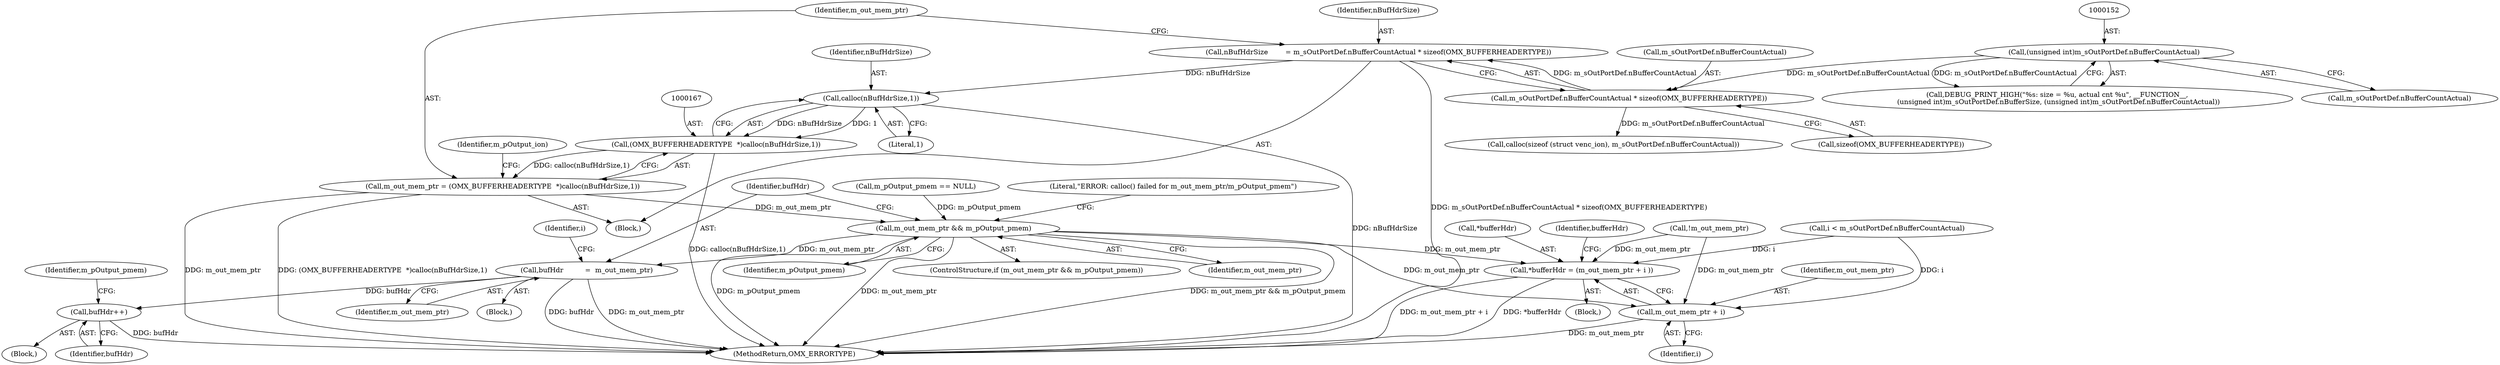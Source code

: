 digraph "0_Android_d575ecf607056d8e3328ef2eb56c52e98f81e87d_0@API" {
"1000156" [label="(Call,nBufHdrSize        = m_sOutPortDef.nBufferCountActual * sizeof(OMX_BUFFERHEADERTYPE))"];
"1000158" [label="(Call,m_sOutPortDef.nBufferCountActual * sizeof(OMX_BUFFERHEADERTYPE))"];
"1000151" [label="(Call,(unsigned int)m_sOutPortDef.nBufferCountActual)"];
"1000168" [label="(Call,calloc(nBufHdrSize,1))"];
"1000166" [label="(Call,(OMX_BUFFERHEADERTYPE  *)calloc(nBufHdrSize,1))"];
"1000164" [label="(Call,m_out_mem_ptr = (OMX_BUFFERHEADERTYPE  *)calloc(nBufHdrSize,1))"];
"1000210" [label="(Call,m_out_mem_ptr && m_pOutput_pmem)"];
"1000214" [label="(Call,bufHdr          =  m_out_mem_ptr)"];
"1000277" [label="(Call,bufHdr++)"];
"1000564" [label="(Call,*bufferHdr = (m_out_mem_ptr + i ))"];
"1000567" [label="(Call,m_out_mem_ptr + i)"];
"1000282" [label="(Identifier,m_pOutput_pmem)"];
"1000317" [label="(Literal,\"ERROR: calloc() failed for m_out_mem_ptr/m_pOutput_pmem\")"];
"1000569" [label="(Identifier,i)"];
"1000159" [label="(Call,m_sOutPortDef.nBufferCountActual)"];
"1000172" [label="(Identifier,m_pOutput_ion)"];
"1000170" [label="(Literal,1)"];
"1000573" [label="(Identifier,bufferHdr)"];
"1000136" [label="(Call,!m_out_mem_ptr)"];
"1000228" [label="(Block,)"];
"1000216" [label="(Identifier,m_out_mem_ptr)"];
"1000213" [label="(Block,)"];
"1000565" [label="(Call,*bufferHdr)"];
"1000138" [label="(Block,)"];
"1000215" [label="(Identifier,bufHdr)"];
"1000278" [label="(Identifier,bufHdr)"];
"1000169" [label="(Identifier,nBufHdrSize)"];
"1000151" [label="(Call,(unsigned int)m_sOutPortDef.nBufferCountActual)"];
"1000212" [label="(Identifier,m_pOutput_pmem)"];
"1000168" [label="(Call,calloc(nBufHdrSize,1))"];
"1000153" [label="(Call,m_sOutPortDef.nBufferCountActual)"];
"1000210" [label="(Call,m_out_mem_ptr && m_pOutput_pmem)"];
"1000567" [label="(Call,m_out_mem_ptr + i)"];
"1000156" [label="(Call,nBufHdrSize        = m_sOutPortDef.nBufferCountActual * sizeof(OMX_BUFFERHEADERTYPE))"];
"1000201" [label="(Call,m_pOutput_pmem == NULL)"];
"1000164" [label="(Call,m_out_mem_ptr = (OMX_BUFFERHEADERTYPE  *)calloc(nBufHdrSize,1))"];
"1000175" [label="(Call,calloc(sizeof (struct venc_ion), m_sOutPortDef.nBufferCountActual))"];
"1000356" [label="(Call,i < m_sOutPortDef.nBufferCountActual)"];
"1000158" [label="(Call,m_sOutPortDef.nBufferCountActual * sizeof(OMX_BUFFERHEADERTYPE))"];
"1000165" [label="(Identifier,m_out_mem_ptr)"];
"1000166" [label="(Call,(OMX_BUFFERHEADERTYPE  *)calloc(nBufHdrSize,1))"];
"1000277" [label="(Call,bufHdr++)"];
"1000568" [label="(Identifier,m_out_mem_ptr)"];
"1000162" [label="(Call,sizeof(OMX_BUFFERHEADERTYPE))"];
"1000219" [label="(Identifier,i)"];
"1000209" [label="(ControlStructure,if (m_out_mem_ptr && m_pOutput_pmem))"];
"1000619" [label="(MethodReturn,OMX_ERRORTYPE)"];
"1000157" [label="(Identifier,nBufHdrSize)"];
"1000214" [label="(Call,bufHdr          =  m_out_mem_ptr)"];
"1000564" [label="(Call,*bufferHdr = (m_out_mem_ptr + i ))"];
"1000211" [label="(Identifier,m_out_mem_ptr)"];
"1000361" [label="(Block,)"];
"1000143" [label="(Call,DEBUG_PRINT_HIGH(\"%s: size = %u, actual cnt %u\", __FUNCTION__,\n (unsigned int)m_sOutPortDef.nBufferSize, (unsigned int)m_sOutPortDef.nBufferCountActual))"];
"1000156" -> "1000138"  [label="AST: "];
"1000156" -> "1000158"  [label="CFG: "];
"1000157" -> "1000156"  [label="AST: "];
"1000158" -> "1000156"  [label="AST: "];
"1000165" -> "1000156"  [label="CFG: "];
"1000156" -> "1000619"  [label="DDG: m_sOutPortDef.nBufferCountActual * sizeof(OMX_BUFFERHEADERTYPE)"];
"1000158" -> "1000156"  [label="DDG: m_sOutPortDef.nBufferCountActual"];
"1000156" -> "1000168"  [label="DDG: nBufHdrSize"];
"1000158" -> "1000162"  [label="CFG: "];
"1000159" -> "1000158"  [label="AST: "];
"1000162" -> "1000158"  [label="AST: "];
"1000151" -> "1000158"  [label="DDG: m_sOutPortDef.nBufferCountActual"];
"1000158" -> "1000175"  [label="DDG: m_sOutPortDef.nBufferCountActual"];
"1000151" -> "1000143"  [label="AST: "];
"1000151" -> "1000153"  [label="CFG: "];
"1000152" -> "1000151"  [label="AST: "];
"1000153" -> "1000151"  [label="AST: "];
"1000143" -> "1000151"  [label="CFG: "];
"1000151" -> "1000143"  [label="DDG: m_sOutPortDef.nBufferCountActual"];
"1000168" -> "1000166"  [label="AST: "];
"1000168" -> "1000170"  [label="CFG: "];
"1000169" -> "1000168"  [label="AST: "];
"1000170" -> "1000168"  [label="AST: "];
"1000166" -> "1000168"  [label="CFG: "];
"1000168" -> "1000619"  [label="DDG: nBufHdrSize"];
"1000168" -> "1000166"  [label="DDG: nBufHdrSize"];
"1000168" -> "1000166"  [label="DDG: 1"];
"1000166" -> "1000164"  [label="AST: "];
"1000167" -> "1000166"  [label="AST: "];
"1000164" -> "1000166"  [label="CFG: "];
"1000166" -> "1000619"  [label="DDG: calloc(nBufHdrSize,1)"];
"1000166" -> "1000164"  [label="DDG: calloc(nBufHdrSize,1)"];
"1000164" -> "1000138"  [label="AST: "];
"1000165" -> "1000164"  [label="AST: "];
"1000172" -> "1000164"  [label="CFG: "];
"1000164" -> "1000619"  [label="DDG: (OMX_BUFFERHEADERTYPE  *)calloc(nBufHdrSize,1)"];
"1000164" -> "1000619"  [label="DDG: m_out_mem_ptr"];
"1000164" -> "1000210"  [label="DDG: m_out_mem_ptr"];
"1000210" -> "1000209"  [label="AST: "];
"1000210" -> "1000211"  [label="CFG: "];
"1000210" -> "1000212"  [label="CFG: "];
"1000211" -> "1000210"  [label="AST: "];
"1000212" -> "1000210"  [label="AST: "];
"1000215" -> "1000210"  [label="CFG: "];
"1000317" -> "1000210"  [label="CFG: "];
"1000210" -> "1000619"  [label="DDG: m_out_mem_ptr && m_pOutput_pmem"];
"1000210" -> "1000619"  [label="DDG: m_pOutput_pmem"];
"1000210" -> "1000619"  [label="DDG: m_out_mem_ptr"];
"1000201" -> "1000210"  [label="DDG: m_pOutput_pmem"];
"1000210" -> "1000214"  [label="DDG: m_out_mem_ptr"];
"1000210" -> "1000564"  [label="DDG: m_out_mem_ptr"];
"1000210" -> "1000567"  [label="DDG: m_out_mem_ptr"];
"1000214" -> "1000213"  [label="AST: "];
"1000214" -> "1000216"  [label="CFG: "];
"1000215" -> "1000214"  [label="AST: "];
"1000216" -> "1000214"  [label="AST: "];
"1000219" -> "1000214"  [label="CFG: "];
"1000214" -> "1000619"  [label="DDG: m_out_mem_ptr"];
"1000214" -> "1000619"  [label="DDG: bufHdr"];
"1000214" -> "1000277"  [label="DDG: bufHdr"];
"1000277" -> "1000228"  [label="AST: "];
"1000277" -> "1000278"  [label="CFG: "];
"1000278" -> "1000277"  [label="AST: "];
"1000282" -> "1000277"  [label="CFG: "];
"1000277" -> "1000619"  [label="DDG: bufHdr"];
"1000564" -> "1000361"  [label="AST: "];
"1000564" -> "1000567"  [label="CFG: "];
"1000565" -> "1000564"  [label="AST: "];
"1000567" -> "1000564"  [label="AST: "];
"1000573" -> "1000564"  [label="CFG: "];
"1000564" -> "1000619"  [label="DDG: m_out_mem_ptr + i"];
"1000564" -> "1000619"  [label="DDG: *bufferHdr"];
"1000136" -> "1000564"  [label="DDG: m_out_mem_ptr"];
"1000356" -> "1000564"  [label="DDG: i"];
"1000567" -> "1000569"  [label="CFG: "];
"1000568" -> "1000567"  [label="AST: "];
"1000569" -> "1000567"  [label="AST: "];
"1000567" -> "1000619"  [label="DDG: m_out_mem_ptr"];
"1000136" -> "1000567"  [label="DDG: m_out_mem_ptr"];
"1000356" -> "1000567"  [label="DDG: i"];
}
